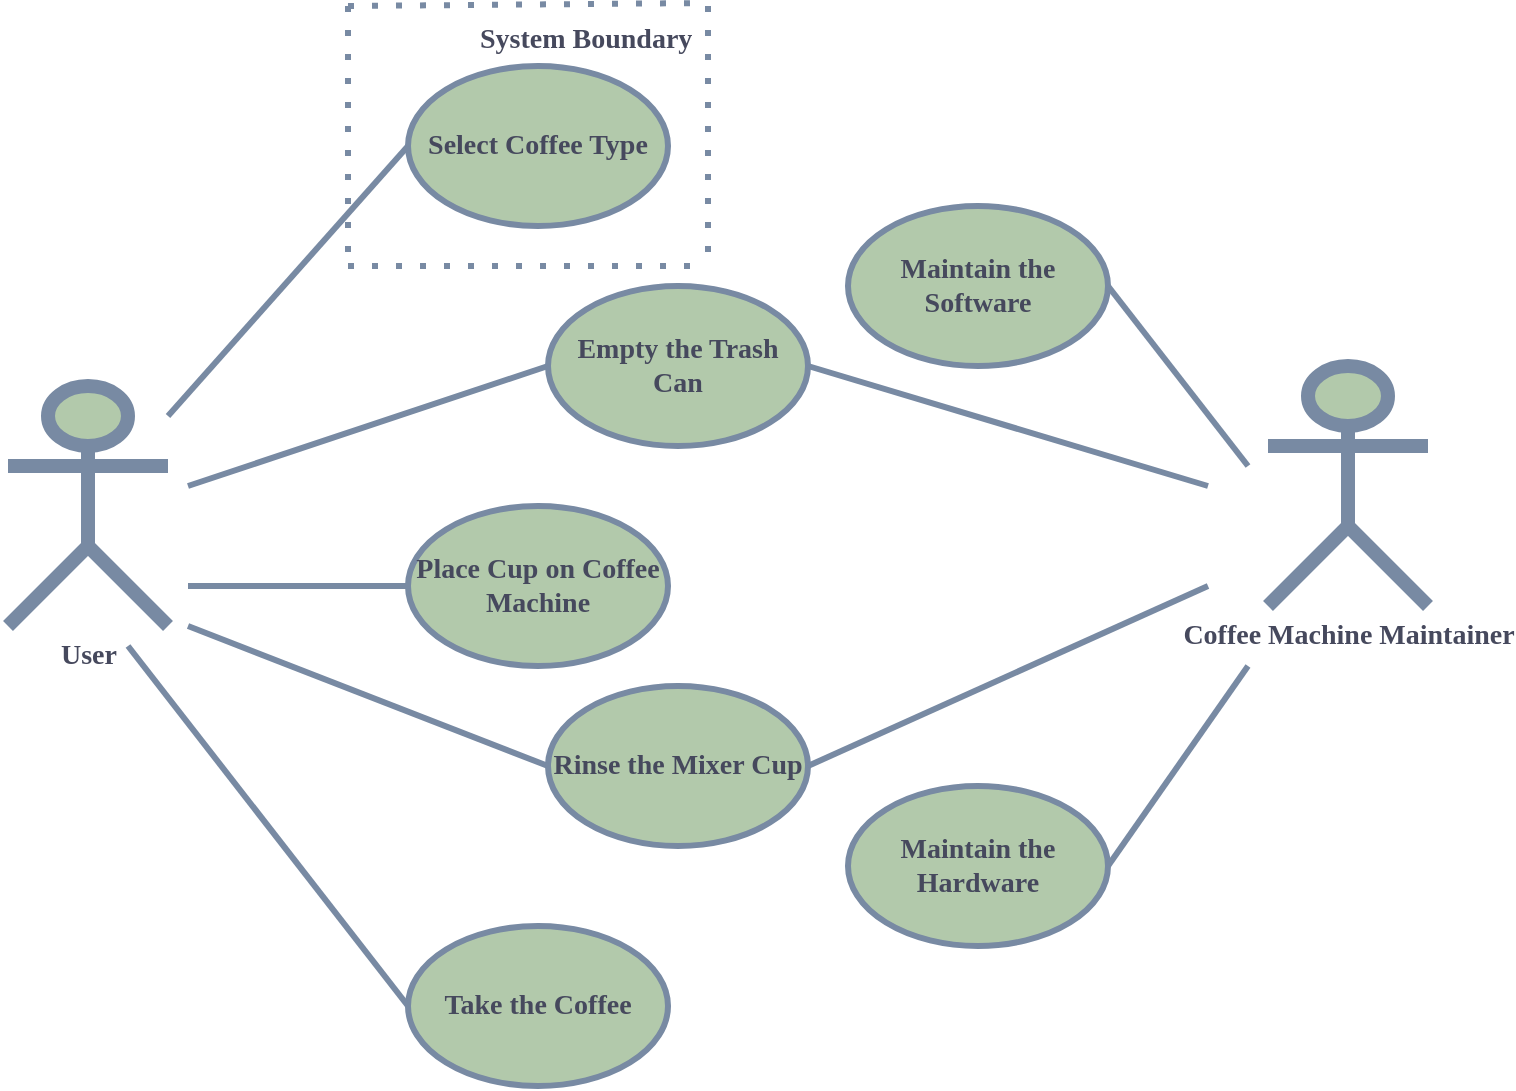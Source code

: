 <mxfile version="20.5.1" type="github">
  <diagram id="IC40MxWoUUo6NMeB7cXm" name="第 1 页">
    <mxGraphModel dx="946" dy="1783" grid="1" gridSize="10" guides="1" tooltips="1" connect="1" arrows="1" fold="1" page="1" pageScale="1" pageWidth="827" pageHeight="1169" math="0" shadow="0">
      <root>
        <mxCell id="0" />
        <mxCell id="1" parent="0" />
        <mxCell id="bMtqZg7JfjQvucvu05Us-1" value="User" style="shape=umlActor;verticalLabelPosition=bottom;verticalAlign=top;html=1;outlineConnect=0;fillColor=#B2C9AB;strokeColor=#788AA3;fontColor=#46495D;strokeWidth=7;fontFamily=Times New Roman;fontStyle=1;fontSize=14;" vertex="1" parent="1">
          <mxGeometry x="70" y="180" width="80" height="120" as="geometry" />
        </mxCell>
        <mxCell id="bMtqZg7JfjQvucvu05Us-4" value="Select Coffee Type" style="ellipse;whiteSpace=wrap;html=1;fillColor=#B2C9AB;strokeColor=#788AA3;fontColor=#46495D;strokeWidth=3;fontFamily=Times New Roman;fontStyle=1;fontSize=14;" vertex="1" parent="1">
          <mxGeometry x="270" y="20" width="130" height="80" as="geometry" />
        </mxCell>
        <mxCell id="bMtqZg7JfjQvucvu05Us-6" value="Place Cup on Coffee&lt;br style=&quot;font-size: 14px;&quot;&gt;Machine" style="ellipse;whiteSpace=wrap;html=1;fillColor=#B2C9AB;strokeColor=#788AA3;fontColor=#46495D;strokeWidth=3;fontFamily=Times New Roman;fontStyle=1;fontSize=14;" vertex="1" parent="1">
          <mxGeometry x="270" y="240" width="130" height="80" as="geometry" />
        </mxCell>
        <mxCell id="bMtqZg7JfjQvucvu05Us-8" value="" style="endArrow=none;html=1;rounded=0;entryX=0;entryY=0.5;entryDx=0;entryDy=0;fillColor=#B2C9AB;strokeColor=#788AA3;fontColor=#46495D;strokeWidth=3;" edge="1" parent="1" source="bMtqZg7JfjQvucvu05Us-1" target="bMtqZg7JfjQvucvu05Us-4">
          <mxGeometry width="50" height="50" relative="1" as="geometry">
            <mxPoint x="300" y="360" as="sourcePoint" />
            <mxPoint x="350" y="310" as="targetPoint" />
          </mxGeometry>
        </mxCell>
        <mxCell id="bMtqZg7JfjQvucvu05Us-11" value="Take the Coffee" style="ellipse;whiteSpace=wrap;html=1;fillColor=#B2C9AB;strokeColor=#788AA3;fontColor=#46495D;strokeWidth=3;fontFamily=Times New Roman;fontStyle=1;fontSize=14;" vertex="1" parent="1">
          <mxGeometry x="270" y="450" width="130" height="80" as="geometry" />
        </mxCell>
        <mxCell id="bMtqZg7JfjQvucvu05Us-12" value="" style="endArrow=none;html=1;rounded=0;entryX=0;entryY=0.5;entryDx=0;entryDy=0;fillColor=#B2C9AB;strokeColor=#788AA3;fontColor=#46495D;strokeWidth=3;" edge="1" parent="1" target="bMtqZg7JfjQvucvu05Us-6">
          <mxGeometry width="50" height="50" relative="1" as="geometry">
            <mxPoint x="160" y="280" as="sourcePoint" />
            <mxPoint x="280" y="220" as="targetPoint" />
          </mxGeometry>
        </mxCell>
        <mxCell id="bMtqZg7JfjQvucvu05Us-13" value="" style="endArrow=none;html=1;rounded=0;entryX=0;entryY=0.5;entryDx=0;entryDy=0;fillColor=#B2C9AB;strokeColor=#788AA3;fontColor=#46495D;strokeWidth=3;" edge="1" parent="1" target="bMtqZg7JfjQvucvu05Us-11">
          <mxGeometry width="50" height="50" relative="1" as="geometry">
            <mxPoint x="130" y="310" as="sourcePoint" />
            <mxPoint x="240" y="330" as="targetPoint" />
          </mxGeometry>
        </mxCell>
        <mxCell id="bMtqZg7JfjQvucvu05Us-14" value="Coffee Machine Maintainer" style="shape=umlActor;verticalLabelPosition=bottom;verticalAlign=top;html=1;outlineConnect=0;fillColor=#B2C9AB;strokeColor=#788AA3;fontColor=#46495D;strokeWidth=7;fontFamily=Times New Roman;fontStyle=1;fontSize=14;" vertex="1" parent="1">
          <mxGeometry x="700" y="170" width="80" height="120" as="geometry" />
        </mxCell>
        <mxCell id="bMtqZg7JfjQvucvu05Us-17" value="Maintain the Software" style="ellipse;whiteSpace=wrap;html=1;fillColor=#B2C9AB;strokeColor=#788AA3;fontColor=#46495D;strokeWidth=3;fontFamily=Times New Roman;fontStyle=1;fontSize=14;" vertex="1" parent="1">
          <mxGeometry x="490" y="90" width="130" height="80" as="geometry" />
        </mxCell>
        <mxCell id="bMtqZg7JfjQvucvu05Us-18" value="Maintain the Hardware" style="ellipse;whiteSpace=wrap;html=1;fillColor=#B2C9AB;strokeColor=#788AA3;fontColor=#46495D;strokeWidth=3;fontFamily=Times New Roman;fontStyle=1;fontSize=14;" vertex="1" parent="1">
          <mxGeometry x="490" y="380" width="130" height="80" as="geometry" />
        </mxCell>
        <mxCell id="bMtqZg7JfjQvucvu05Us-19" value="" style="endArrow=none;html=1;rounded=0;strokeColor=#788AA3;fontColor=#46495D;fillColor=#B2C9AB;entryX=1;entryY=0.5;entryDx=0;entryDy=0;strokeWidth=3;fontFamily=Times New Roman;fontStyle=1;fontSize=14;" edge="1" parent="1" target="bMtqZg7JfjQvucvu05Us-17">
          <mxGeometry width="50" height="50" relative="1" as="geometry">
            <mxPoint x="690" y="220" as="sourcePoint" />
            <mxPoint x="520" y="290" as="targetPoint" />
          </mxGeometry>
        </mxCell>
        <mxCell id="bMtqZg7JfjQvucvu05Us-20" value="" style="endArrow=none;html=1;rounded=0;strokeColor=#788AA3;fontColor=#46495D;fillColor=#B2C9AB;exitX=1;exitY=0.5;exitDx=0;exitDy=0;strokeWidth=3;fontFamily=Times New Roman;fontStyle=1;fontSize=14;" edge="1" parent="1" source="bMtqZg7JfjQvucvu05Us-18">
          <mxGeometry width="50" height="50" relative="1" as="geometry">
            <mxPoint x="470" y="340" as="sourcePoint" />
            <mxPoint x="690" y="320" as="targetPoint" />
          </mxGeometry>
        </mxCell>
        <mxCell id="bMtqZg7JfjQvucvu05Us-22" value="Empty the Trash Can" style="ellipse;whiteSpace=wrap;html=1;fillColor=#B2C9AB;strokeColor=#788AA3;fontColor=#46495D;strokeWidth=3;fontFamily=Times New Roman;fontStyle=1;fontSize=14;" vertex="1" parent="1">
          <mxGeometry x="340" y="130" width="130" height="80" as="geometry" />
        </mxCell>
        <mxCell id="bMtqZg7JfjQvucvu05Us-23" value="Rinse the Mixer Cup" style="ellipse;whiteSpace=wrap;html=1;fillColor=#B2C9AB;strokeColor=#788AA3;fontColor=#46495D;strokeWidth=3;fontFamily=Times New Roman;fontStyle=1;fontSize=14;" vertex="1" parent="1">
          <mxGeometry x="340" y="330" width="130" height="80" as="geometry" />
        </mxCell>
        <mxCell id="bMtqZg7JfjQvucvu05Us-24" value="" style="endArrow=none;html=1;rounded=0;strokeColor=#788AA3;fontColor=#46495D;fillColor=#B2C9AB;entryX=0;entryY=0.5;entryDx=0;entryDy=0;strokeWidth=3;" edge="1" parent="1" target="bMtqZg7JfjQvucvu05Us-22">
          <mxGeometry width="50" height="50" relative="1" as="geometry">
            <mxPoint x="160" y="230" as="sourcePoint" />
            <mxPoint x="310" y="160" as="targetPoint" />
          </mxGeometry>
        </mxCell>
        <mxCell id="bMtqZg7JfjQvucvu05Us-25" value="" style="endArrow=none;html=1;rounded=0;strokeColor=#788AA3;fontColor=#46495D;fillColor=#B2C9AB;entryX=0;entryY=0.5;entryDx=0;entryDy=0;strokeWidth=3;" edge="1" parent="1" target="bMtqZg7JfjQvucvu05Us-23">
          <mxGeometry width="50" height="50" relative="1" as="geometry">
            <mxPoint x="160" y="300" as="sourcePoint" />
            <mxPoint x="320" y="170" as="targetPoint" />
          </mxGeometry>
        </mxCell>
        <mxCell id="bMtqZg7JfjQvucvu05Us-26" value="" style="endArrow=none;html=1;rounded=0;strokeColor=#788AA3;fontColor=#46495D;fillColor=#B2C9AB;exitX=1;exitY=0.5;exitDx=0;exitDy=0;strokeWidth=3;fontFamily=Times New Roman;fontStyle=1;fontSize=14;" edge="1" parent="1" source="bMtqZg7JfjQvucvu05Us-22">
          <mxGeometry width="50" height="50" relative="1" as="geometry">
            <mxPoint x="440" y="160" as="sourcePoint" />
            <mxPoint x="670" y="230" as="targetPoint" />
          </mxGeometry>
        </mxCell>
        <mxCell id="bMtqZg7JfjQvucvu05Us-27" value="" style="endArrow=none;html=1;rounded=0;strokeColor=#788AA3;fontColor=#46495D;fillColor=#B2C9AB;exitX=1;exitY=0.5;exitDx=0;exitDy=0;strokeWidth=3;fontFamily=Times New Roman;fontStyle=1;fontSize=14;" edge="1" parent="1" source="bMtqZg7JfjQvucvu05Us-23">
          <mxGeometry width="50" height="50" relative="1" as="geometry">
            <mxPoint x="450" y="170" as="sourcePoint" />
            <mxPoint x="670" y="280" as="targetPoint" />
          </mxGeometry>
        </mxCell>
        <mxCell id="bMtqZg7JfjQvucvu05Us-28" value="" style="endArrow=none;dashed=1;html=1;dashPattern=1 3;strokeWidth=3;rounded=0;strokeColor=#788AA3;fontFamily=Times New Roman;fontSize=14;fontColor=#46495D;fillColor=#B2C9AB;startArrow=none;" edge="1" parent="1" source="bMtqZg7JfjQvucvu05Us-32">
          <mxGeometry width="50" height="50" relative="1" as="geometry">
            <mxPoint x="240" y="-10" as="sourcePoint" />
            <mxPoint x="420" y="-10" as="targetPoint" />
          </mxGeometry>
        </mxCell>
        <mxCell id="bMtqZg7JfjQvucvu05Us-29" value="" style="endArrow=none;dashed=1;html=1;dashPattern=1 3;strokeWidth=3;rounded=0;strokeColor=#788AA3;fontFamily=Times New Roman;fontSize=14;fontColor=#46495D;fillColor=#B2C9AB;" edge="1" parent="1">
          <mxGeometry width="50" height="50" relative="1" as="geometry">
            <mxPoint x="240" y="120" as="sourcePoint" />
            <mxPoint x="420" y="120" as="targetPoint" />
          </mxGeometry>
        </mxCell>
        <mxCell id="bMtqZg7JfjQvucvu05Us-30" value="" style="endArrow=none;dashed=1;html=1;dashPattern=1 3;strokeWidth=3;rounded=0;strokeColor=#788AA3;fontFamily=Times New Roman;fontSize=14;fontColor=#46495D;fillColor=#B2C9AB;" edge="1" parent="1">
          <mxGeometry width="50" height="50" relative="1" as="geometry">
            <mxPoint x="240" y="-10" as="sourcePoint" />
            <mxPoint x="240" y="120" as="targetPoint" />
          </mxGeometry>
        </mxCell>
        <mxCell id="bMtqZg7JfjQvucvu05Us-31" value="" style="endArrow=none;dashed=1;html=1;dashPattern=1 3;strokeWidth=3;rounded=0;strokeColor=#788AA3;fontFamily=Times New Roman;fontSize=14;fontColor=#46495D;fillColor=#B2C9AB;" edge="1" parent="1">
          <mxGeometry width="50" height="50" relative="1" as="geometry">
            <mxPoint x="420" y="-10" as="sourcePoint" />
            <mxPoint x="420" y="120" as="targetPoint" />
          </mxGeometry>
        </mxCell>
        <mxCell id="bMtqZg7JfjQvucvu05Us-32" value="System Boundary" style="text;strokeColor=none;fillColor=none;align=left;verticalAlign=middle;spacingLeft=4;spacingRight=4;overflow=hidden;points=[[0,0.5],[1,0.5]];portConstraint=eastwest;rotatable=0;strokeWidth=3;fontFamily=Times New Roman;fontSize=14;fontColor=#46495D;fontStyle=1" vertex="1" parent="1">
          <mxGeometry x="300" y="-10" width="120" height="30" as="geometry" />
        </mxCell>
        <mxCell id="bMtqZg7JfjQvucvu05Us-33" value="" style="endArrow=none;dashed=1;html=1;dashPattern=1 3;strokeWidth=3;rounded=0;strokeColor=#788AA3;fontFamily=Times New Roman;fontSize=14;fontColor=#46495D;fillColor=#B2C9AB;entryX=0.992;entryY=-0.05;entryDx=0;entryDy=0;entryPerimeter=0;" edge="1" parent="1" target="bMtqZg7JfjQvucvu05Us-32">
          <mxGeometry width="50" height="50" relative="1" as="geometry">
            <mxPoint x="240" y="-10" as="sourcePoint" />
            <mxPoint x="420" y="-10" as="targetPoint" />
          </mxGeometry>
        </mxCell>
      </root>
    </mxGraphModel>
  </diagram>
</mxfile>
